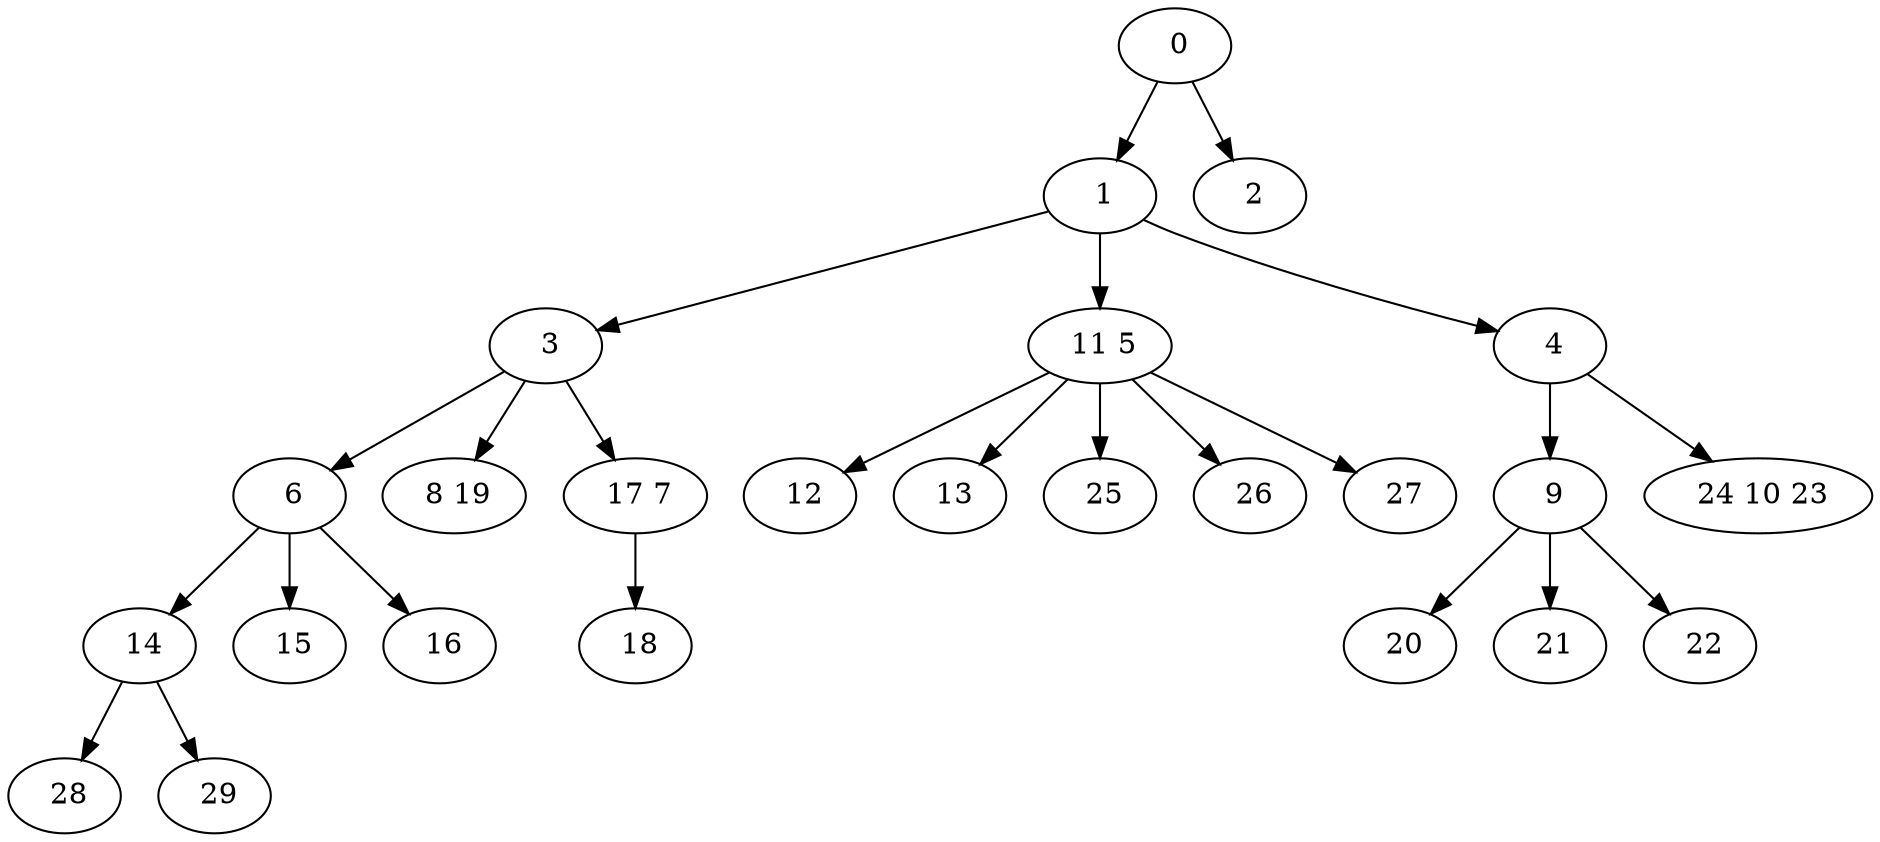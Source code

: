 digraph mytree {
" 1" -> " 3";
" 1" -> " 11 5";
" 1" -> " 4";
" 3" -> " 6";
" 3" -> " 8 19";
" 3" -> " 17 7";
" 11 5" -> " 12";
" 11 5" -> " 13";
" 11 5" -> " 25";
" 11 5" -> " 26";
" 11 5" -> " 27";
" 9" -> " 20";
" 9" -> " 21";
" 9" -> " 22";
" 4" -> " 9";
" 4" -> " 24 10 23";
" 6" -> " 14";
" 6" -> " 15";
" 6" -> " 16";
" 8 19";
" 17 7" -> " 18";
" 18";
" 14" -> " 28";
" 14" -> " 29";
" 15";
" 16";
" 28";
" 29";
" 12";
" 13";
" 25";
" 26";
" 27";
" 24 10 23";
" 20";
" 21";
" 22";
" 2";
" 0" -> " 1";
" 0" -> " 2";
}
